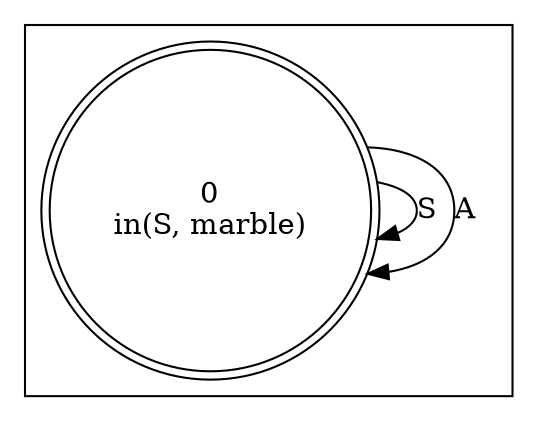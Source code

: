 digraph {subgraph cluster_0 {s00 [label="0
in(S, marble)", shape=doublecircle];
s00 -> s00[label="S"];
s00 -> s00[label="A"];
}}